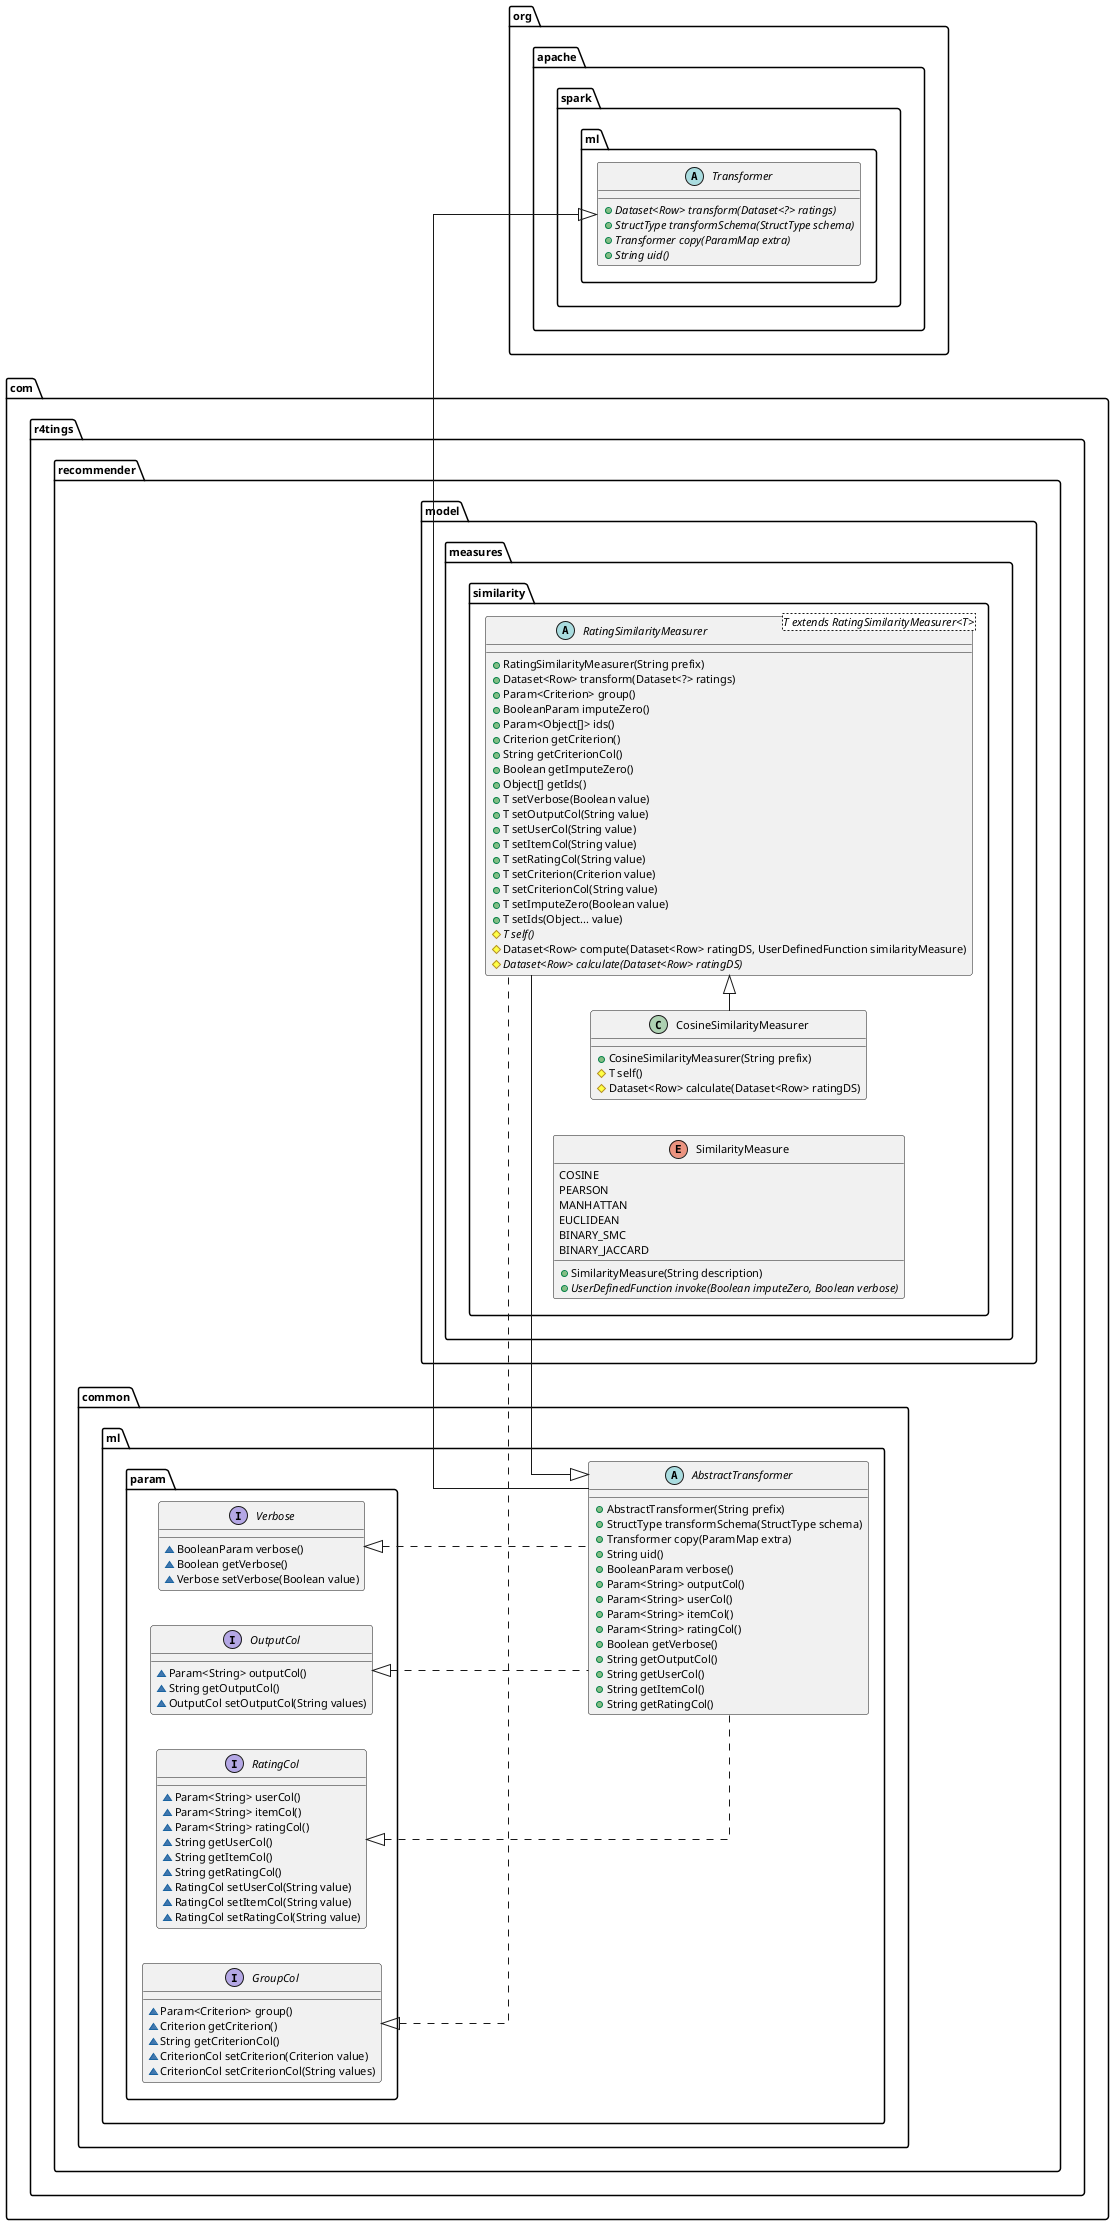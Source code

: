 @startuml

skinparam defaultFontName "D2Coding ligature"
skinparam defaultFontSize 11
skinparam linetype ortho
left to right direction


abstract class org.apache.spark.ml.Transformer{
    + {abstract} Dataset<Row> transform(Dataset<?> ratings)
    + {abstract} StructType transformSchema(StructType schema)
    + {abstract} Transformer copy(ParamMap extra)
    + {abstract} String uid()
}

interface com.r4tings.recommender.common.ml.param.Verbose{
    ~ BooleanParam verbose()
    ~ Boolean getVerbose()
    ~ Verbose setVerbose(Boolean value)
}

interface com.r4tings.recommender.common.ml.param.OutputCol{
    ~ Param<String> outputCol()
    ~ String getOutputCol()
    ~ OutputCol setOutputCol(String values)
}

interface com.r4tings.recommender.common.ml.param.RatingCol{
    ~ Param<String> userCol()
    ~ Param<String> itemCol()
    ~ Param<String> ratingCol()
    ~ String getUserCol()
    ~ String getItemCol()
    ~ String getRatingCol()
    ~ RatingCol setUserCol(String value)
    ~ RatingCol setItemCol(String value)
    ~ RatingCol setRatingCol(String value)
}

abstract class com.r4tings.recommender.common.ml.AbstractTransformer{
    + AbstractTransformer(String prefix)
    + StructType transformSchema(StructType schema)
    + Transformer copy(ParamMap extra)
    + String uid()
    + BooleanParam verbose()
    + Param<String> outputCol()
    + Param<String> userCol()
    + Param<String> itemCol()
    + Param<String> ratingCol()
    + Boolean getVerbose()
    + String getOutputCol()
    + String getUserCol()
    + String getItemCol()
    + String getRatingCol()
}

org.apache.spark.ml.Transformer <|-left- com.r4tings.recommender.common.ml.AbstractTransformer

com.r4tings.recommender.common.ml.param.Verbose <|.. com.r4tings.recommender.common.ml.AbstractTransformer
com.r4tings.recommender.common.ml.param.OutputCol <|.. com.r4tings.recommender.common.ml.AbstractTransformer
com.r4tings.recommender.common.ml.param.RatingCol <|.. com.r4tings.recommender.common.ml.AbstractTransformer


abstract class com.r4tings.recommender.model.measures.similarity.RatingSimilarityMeasurer<T extends RatingSimilarityMeasurer<T>>{
    + RatingSimilarityMeasurer(String prefix)
    + Dataset<Row> transform(Dataset<?> ratings)
    + Param<Criterion> group()
    + BooleanParam imputeZero()
    + Param<Object[]> ids()
    + Criterion getCriterion()
    + String getCriterionCol()
    + Boolean getImputeZero()
    + Object[] getIds()
    + T setVerbose(Boolean value)
    + T setOutputCol(String value)
    + T setUserCol(String value)
    + T setItemCol(String value)
    + T setRatingCol(String value)
    + T setCriterion(Criterion value)
    + T setCriterionCol(String value)
    + T setImputeZero(Boolean value)
    + T setIds(Object... value)
    # {abstract} T self()
    # Dataset<Row> compute(Dataset<Row> ratingDS, UserDefinedFunction similarityMeasure)
    # {abstract} Dataset<Row> calculate(Dataset<Row> ratingDS)
}

com.r4tings.recommender.common.ml.AbstractTransformer <|-left- com.r4tings.recommender.model.measures.similarity.RatingSimilarityMeasurer

interface com.r4tings.recommender.common.ml.param.GroupCol{
    ~ Param<Criterion> group()
    ~ Criterion getCriterion()
    ~ String getCriterionCol()
    ~ CriterionCol setCriterion(Criterion value)
    ~ CriterionCol setCriterionCol(String values)
}

com.r4tings.recommender.common.ml.param.GroupCol <|.[norank]. com.r4tings.recommender.model.measures.similarity.RatingSimilarityMeasurer

class com.r4tings.recommender.model.measures.similarity.CosineSimilarityMeasurer{
    + CosineSimilarityMeasurer(String prefix)
    # T self()
    # Dataset<Row> calculate(Dataset<Row> ratingDS)
}

com.r4tings.recommender.model.measures.similarity.RatingSimilarityMeasurer <|-left- com.r4tings.recommender.model.measures.similarity.CosineSimilarityMeasurer

enum com.r4tings.recommender.model.measures.similarity.SimilarityMeasure {
    COSINE
    PEARSON
    MANHATTAN
    EUCLIDEAN
    BINARY_SMC
    BINARY_JACCARD
    + SimilarityMeasure(String description)
    + {abstract} UserDefinedFunction invoke(Boolean imputeZero, Boolean verbose)
}

@enduml
